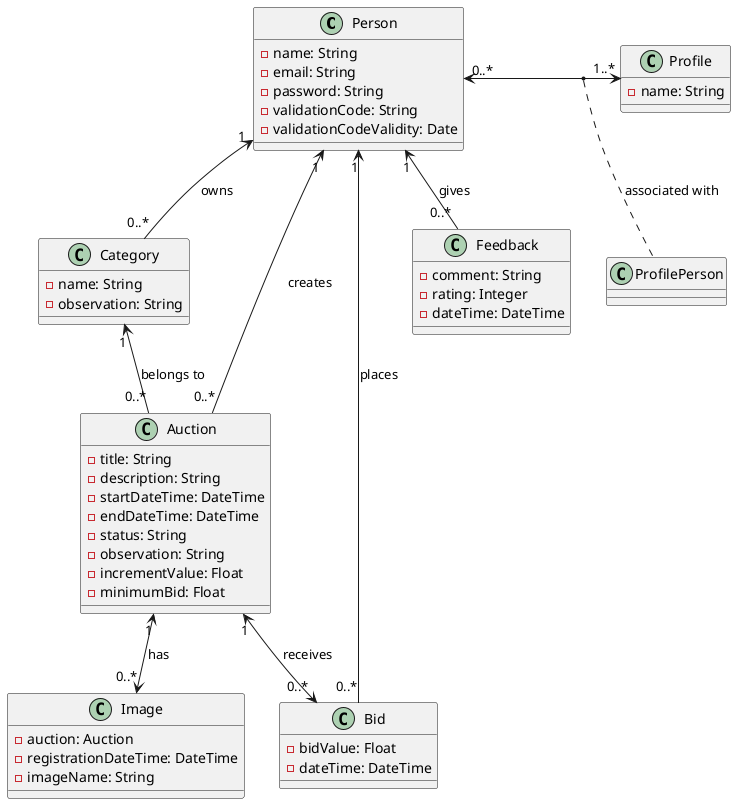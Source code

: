 @startuml
class Person {
    - name: String
    - email: String
    - password: String
    - validationCode: String
    - validationCodeValidity: Date
}

class Profile {
    - name: String
}

class Category {
    - name: String
    - observation: String
}

class Auction {
    - title: String
    - description: String
    - startDateTime: DateTime
    - endDateTime: DateTime
    - status: String
    - observation: String
    - incrementValue: Float
    - minimumBid: Float
}

class Image {
    - auction: Auction
    - registrationDateTime: DateTime
    - imageName: String
}

class Bid {
    - bidValue: Float
    - dateTime: DateTime
}

class Feedback {
    - comment: String
    - rating: Integer
    - dateTime: DateTime
}

class ProfilePerson {

}
 
/' Person "1" -- "0..*" ProfilePerson : associated with
Profile "1" -- "0..*" ProfilePerson : associated with '/
Person "0..*" <-> "1..*" Profile
(Person, Profile) .. ProfilePerson : associated with
Category "1" <-- "0..*" Auction : belongs to
Person "1" <-- "0..*" Auction : creates
Auction "1" <--> "0..*" Image : has
Auction "1" <--> "0..*" Bid : receives
Person "1" <-- "0..*" Bid : places
Person "1" <-- "0..*" Feedback : gives
Person "1" <-- "0..*" Category : owns
@enduml
